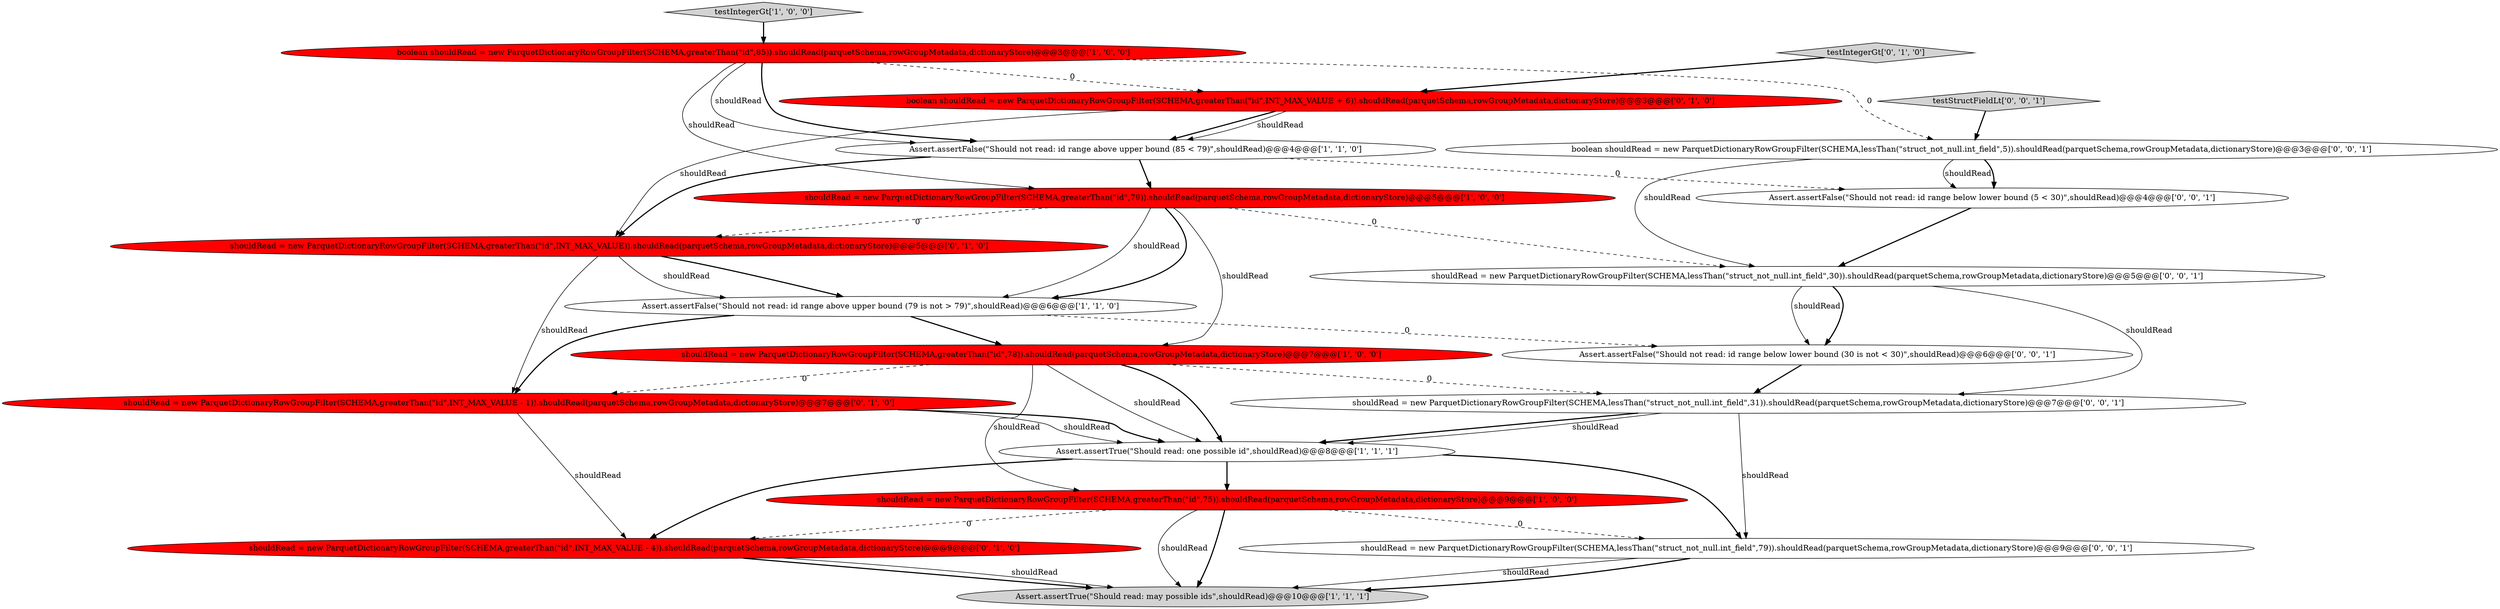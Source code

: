 digraph {
7 [style = filled, label = "shouldRead = new ParquetDictionaryRowGroupFilter(SCHEMA,greaterThan(\"id\",78)).shouldRead(parquetSchema,rowGroupMetadata,dictionaryStore)@@@7@@@['1', '0', '0']", fillcolor = red, shape = ellipse image = "AAA1AAABBB1BBB"];
1 [style = filled, label = "Assert.assertTrue(\"Should read: may possible ids\",shouldRead)@@@10@@@['1', '1', '1']", fillcolor = lightgray, shape = ellipse image = "AAA0AAABBB1BBB"];
20 [style = filled, label = "Assert.assertFalse(\"Should not read: id range below lower bound (5 < 30)\",shouldRead)@@@4@@@['0', '0', '1']", fillcolor = white, shape = ellipse image = "AAA0AAABBB3BBB"];
9 [style = filled, label = "shouldRead = new ParquetDictionaryRowGroupFilter(SCHEMA,greaterThan(\"id\",INT_MAX_VALUE)).shouldRead(parquetSchema,rowGroupMetadata,dictionaryStore)@@@5@@@['0', '1', '0']", fillcolor = red, shape = ellipse image = "AAA1AAABBB2BBB"];
13 [style = filled, label = "shouldRead = new ParquetDictionaryRowGroupFilter(SCHEMA,greaterThan(\"id\",INT_MAX_VALUE - 4)).shouldRead(parquetSchema,rowGroupMetadata,dictionaryStore)@@@9@@@['0', '1', '0']", fillcolor = red, shape = ellipse image = "AAA1AAABBB2BBB"];
2 [style = filled, label = "shouldRead = new ParquetDictionaryRowGroupFilter(SCHEMA,greaterThan(\"id\",75)).shouldRead(parquetSchema,rowGroupMetadata,dictionaryStore)@@@9@@@['1', '0', '0']", fillcolor = red, shape = ellipse image = "AAA1AAABBB1BBB"];
17 [style = filled, label = "shouldRead = new ParquetDictionaryRowGroupFilter(SCHEMA,lessThan(\"struct_not_null.int_field\",31)).shouldRead(parquetSchema,rowGroupMetadata,dictionaryStore)@@@7@@@['0', '0', '1']", fillcolor = white, shape = ellipse image = "AAA0AAABBB3BBB"];
14 [style = filled, label = "shouldRead = new ParquetDictionaryRowGroupFilter(SCHEMA,lessThan(\"struct_not_null.int_field\",30)).shouldRead(parquetSchema,rowGroupMetadata,dictionaryStore)@@@5@@@['0', '0', '1']", fillcolor = white, shape = ellipse image = "AAA0AAABBB3BBB"];
15 [style = filled, label = "Assert.assertFalse(\"Should not read: id range below lower bound (30 is not < 30)\",shouldRead)@@@6@@@['0', '0', '1']", fillcolor = white, shape = ellipse image = "AAA0AAABBB3BBB"];
5 [style = filled, label = "testIntegerGt['1', '0', '0']", fillcolor = lightgray, shape = diamond image = "AAA0AAABBB1BBB"];
12 [style = filled, label = "shouldRead = new ParquetDictionaryRowGroupFilter(SCHEMA,greaterThan(\"id\",INT_MAX_VALUE - 1)).shouldRead(parquetSchema,rowGroupMetadata,dictionaryStore)@@@7@@@['0', '1', '0']", fillcolor = red, shape = ellipse image = "AAA1AAABBB2BBB"];
16 [style = filled, label = "boolean shouldRead = new ParquetDictionaryRowGroupFilter(SCHEMA,lessThan(\"struct_not_null.int_field\",5)).shouldRead(parquetSchema,rowGroupMetadata,dictionaryStore)@@@3@@@['0', '0', '1']", fillcolor = white, shape = ellipse image = "AAA0AAABBB3BBB"];
10 [style = filled, label = "testIntegerGt['0', '1', '0']", fillcolor = lightgray, shape = diamond image = "AAA0AAABBB2BBB"];
0 [style = filled, label = "Assert.assertFalse(\"Should not read: id range above upper bound (85 < 79)\",shouldRead)@@@4@@@['1', '1', '0']", fillcolor = white, shape = ellipse image = "AAA0AAABBB1BBB"];
11 [style = filled, label = "boolean shouldRead = new ParquetDictionaryRowGroupFilter(SCHEMA,greaterThan(\"id\",INT_MAX_VALUE + 6)).shouldRead(parquetSchema,rowGroupMetadata,dictionaryStore)@@@3@@@['0', '1', '0']", fillcolor = red, shape = ellipse image = "AAA1AAABBB2BBB"];
3 [style = filled, label = "shouldRead = new ParquetDictionaryRowGroupFilter(SCHEMA,greaterThan(\"id\",79)).shouldRead(parquetSchema,rowGroupMetadata,dictionaryStore)@@@5@@@['1', '0', '0']", fillcolor = red, shape = ellipse image = "AAA1AAABBB1BBB"];
8 [style = filled, label = "Assert.assertTrue(\"Should read: one possible id\",shouldRead)@@@8@@@['1', '1', '1']", fillcolor = white, shape = ellipse image = "AAA0AAABBB1BBB"];
4 [style = filled, label = "Assert.assertFalse(\"Should not read: id range above upper bound (79 is not > 79)\",shouldRead)@@@6@@@['1', '1', '0']", fillcolor = white, shape = ellipse image = "AAA0AAABBB1BBB"];
18 [style = filled, label = "shouldRead = new ParquetDictionaryRowGroupFilter(SCHEMA,lessThan(\"struct_not_null.int_field\",79)).shouldRead(parquetSchema,rowGroupMetadata,dictionaryStore)@@@9@@@['0', '0', '1']", fillcolor = white, shape = ellipse image = "AAA0AAABBB3BBB"];
6 [style = filled, label = "boolean shouldRead = new ParquetDictionaryRowGroupFilter(SCHEMA,greaterThan(\"id\",85)).shouldRead(parquetSchema,rowGroupMetadata,dictionaryStore)@@@3@@@['1', '0', '0']", fillcolor = red, shape = ellipse image = "AAA1AAABBB1BBB"];
19 [style = filled, label = "testStructFieldLt['0', '0', '1']", fillcolor = lightgray, shape = diamond image = "AAA0AAABBB3BBB"];
0->3 [style = bold, label=""];
17->8 [style = bold, label=""];
0->9 [style = bold, label=""];
14->17 [style = solid, label="shouldRead"];
12->8 [style = solid, label="shouldRead"];
7->17 [style = dashed, label="0"];
3->7 [style = solid, label="shouldRead"];
2->1 [style = bold, label=""];
8->18 [style = bold, label=""];
9->4 [style = bold, label=""];
18->1 [style = solid, label="shouldRead"];
6->11 [style = dashed, label="0"];
3->4 [style = solid, label="shouldRead"];
20->14 [style = bold, label=""];
2->1 [style = solid, label="shouldRead"];
6->0 [style = bold, label=""];
17->18 [style = solid, label="shouldRead"];
9->12 [style = solid, label="shouldRead"];
16->20 [style = solid, label="shouldRead"];
6->0 [style = solid, label="shouldRead"];
7->8 [style = bold, label=""];
0->20 [style = dashed, label="0"];
11->9 [style = solid, label="shouldRead"];
16->14 [style = solid, label="shouldRead"];
3->4 [style = bold, label=""];
4->7 [style = bold, label=""];
13->1 [style = bold, label=""];
17->8 [style = solid, label="shouldRead"];
19->16 [style = bold, label=""];
7->2 [style = solid, label="shouldRead"];
13->1 [style = solid, label="shouldRead"];
14->15 [style = solid, label="shouldRead"];
15->17 [style = bold, label=""];
11->0 [style = bold, label=""];
6->16 [style = dashed, label="0"];
11->0 [style = solid, label="shouldRead"];
5->6 [style = bold, label=""];
8->2 [style = bold, label=""];
18->1 [style = bold, label=""];
3->9 [style = dashed, label="0"];
12->8 [style = bold, label=""];
2->13 [style = dashed, label="0"];
4->15 [style = dashed, label="0"];
6->3 [style = solid, label="shouldRead"];
2->18 [style = dashed, label="0"];
12->13 [style = solid, label="shouldRead"];
7->12 [style = dashed, label="0"];
4->12 [style = bold, label=""];
14->15 [style = bold, label=""];
3->14 [style = dashed, label="0"];
9->4 [style = solid, label="shouldRead"];
16->20 [style = bold, label=""];
7->8 [style = solid, label="shouldRead"];
8->13 [style = bold, label=""];
10->11 [style = bold, label=""];
}
